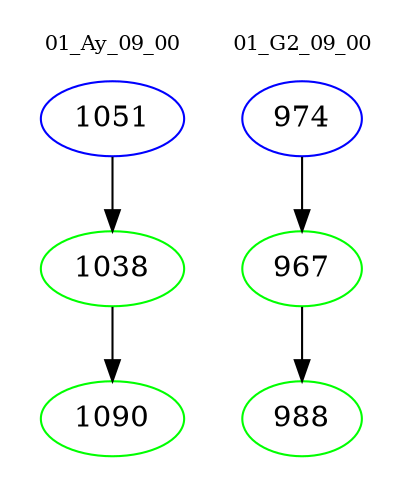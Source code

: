 digraph{
subgraph cluster_0 {
color = white
label = "01_Ay_09_00";
fontsize=10;
T0_1051 [label="1051", color="blue"]
T0_1051 -> T0_1038 [color="black"]
T0_1038 [label="1038", color="green"]
T0_1038 -> T0_1090 [color="black"]
T0_1090 [label="1090", color="green"]
}
subgraph cluster_1 {
color = white
label = "01_G2_09_00";
fontsize=10;
T1_974 [label="974", color="blue"]
T1_974 -> T1_967 [color="black"]
T1_967 [label="967", color="green"]
T1_967 -> T1_988 [color="black"]
T1_988 [label="988", color="green"]
}
}
